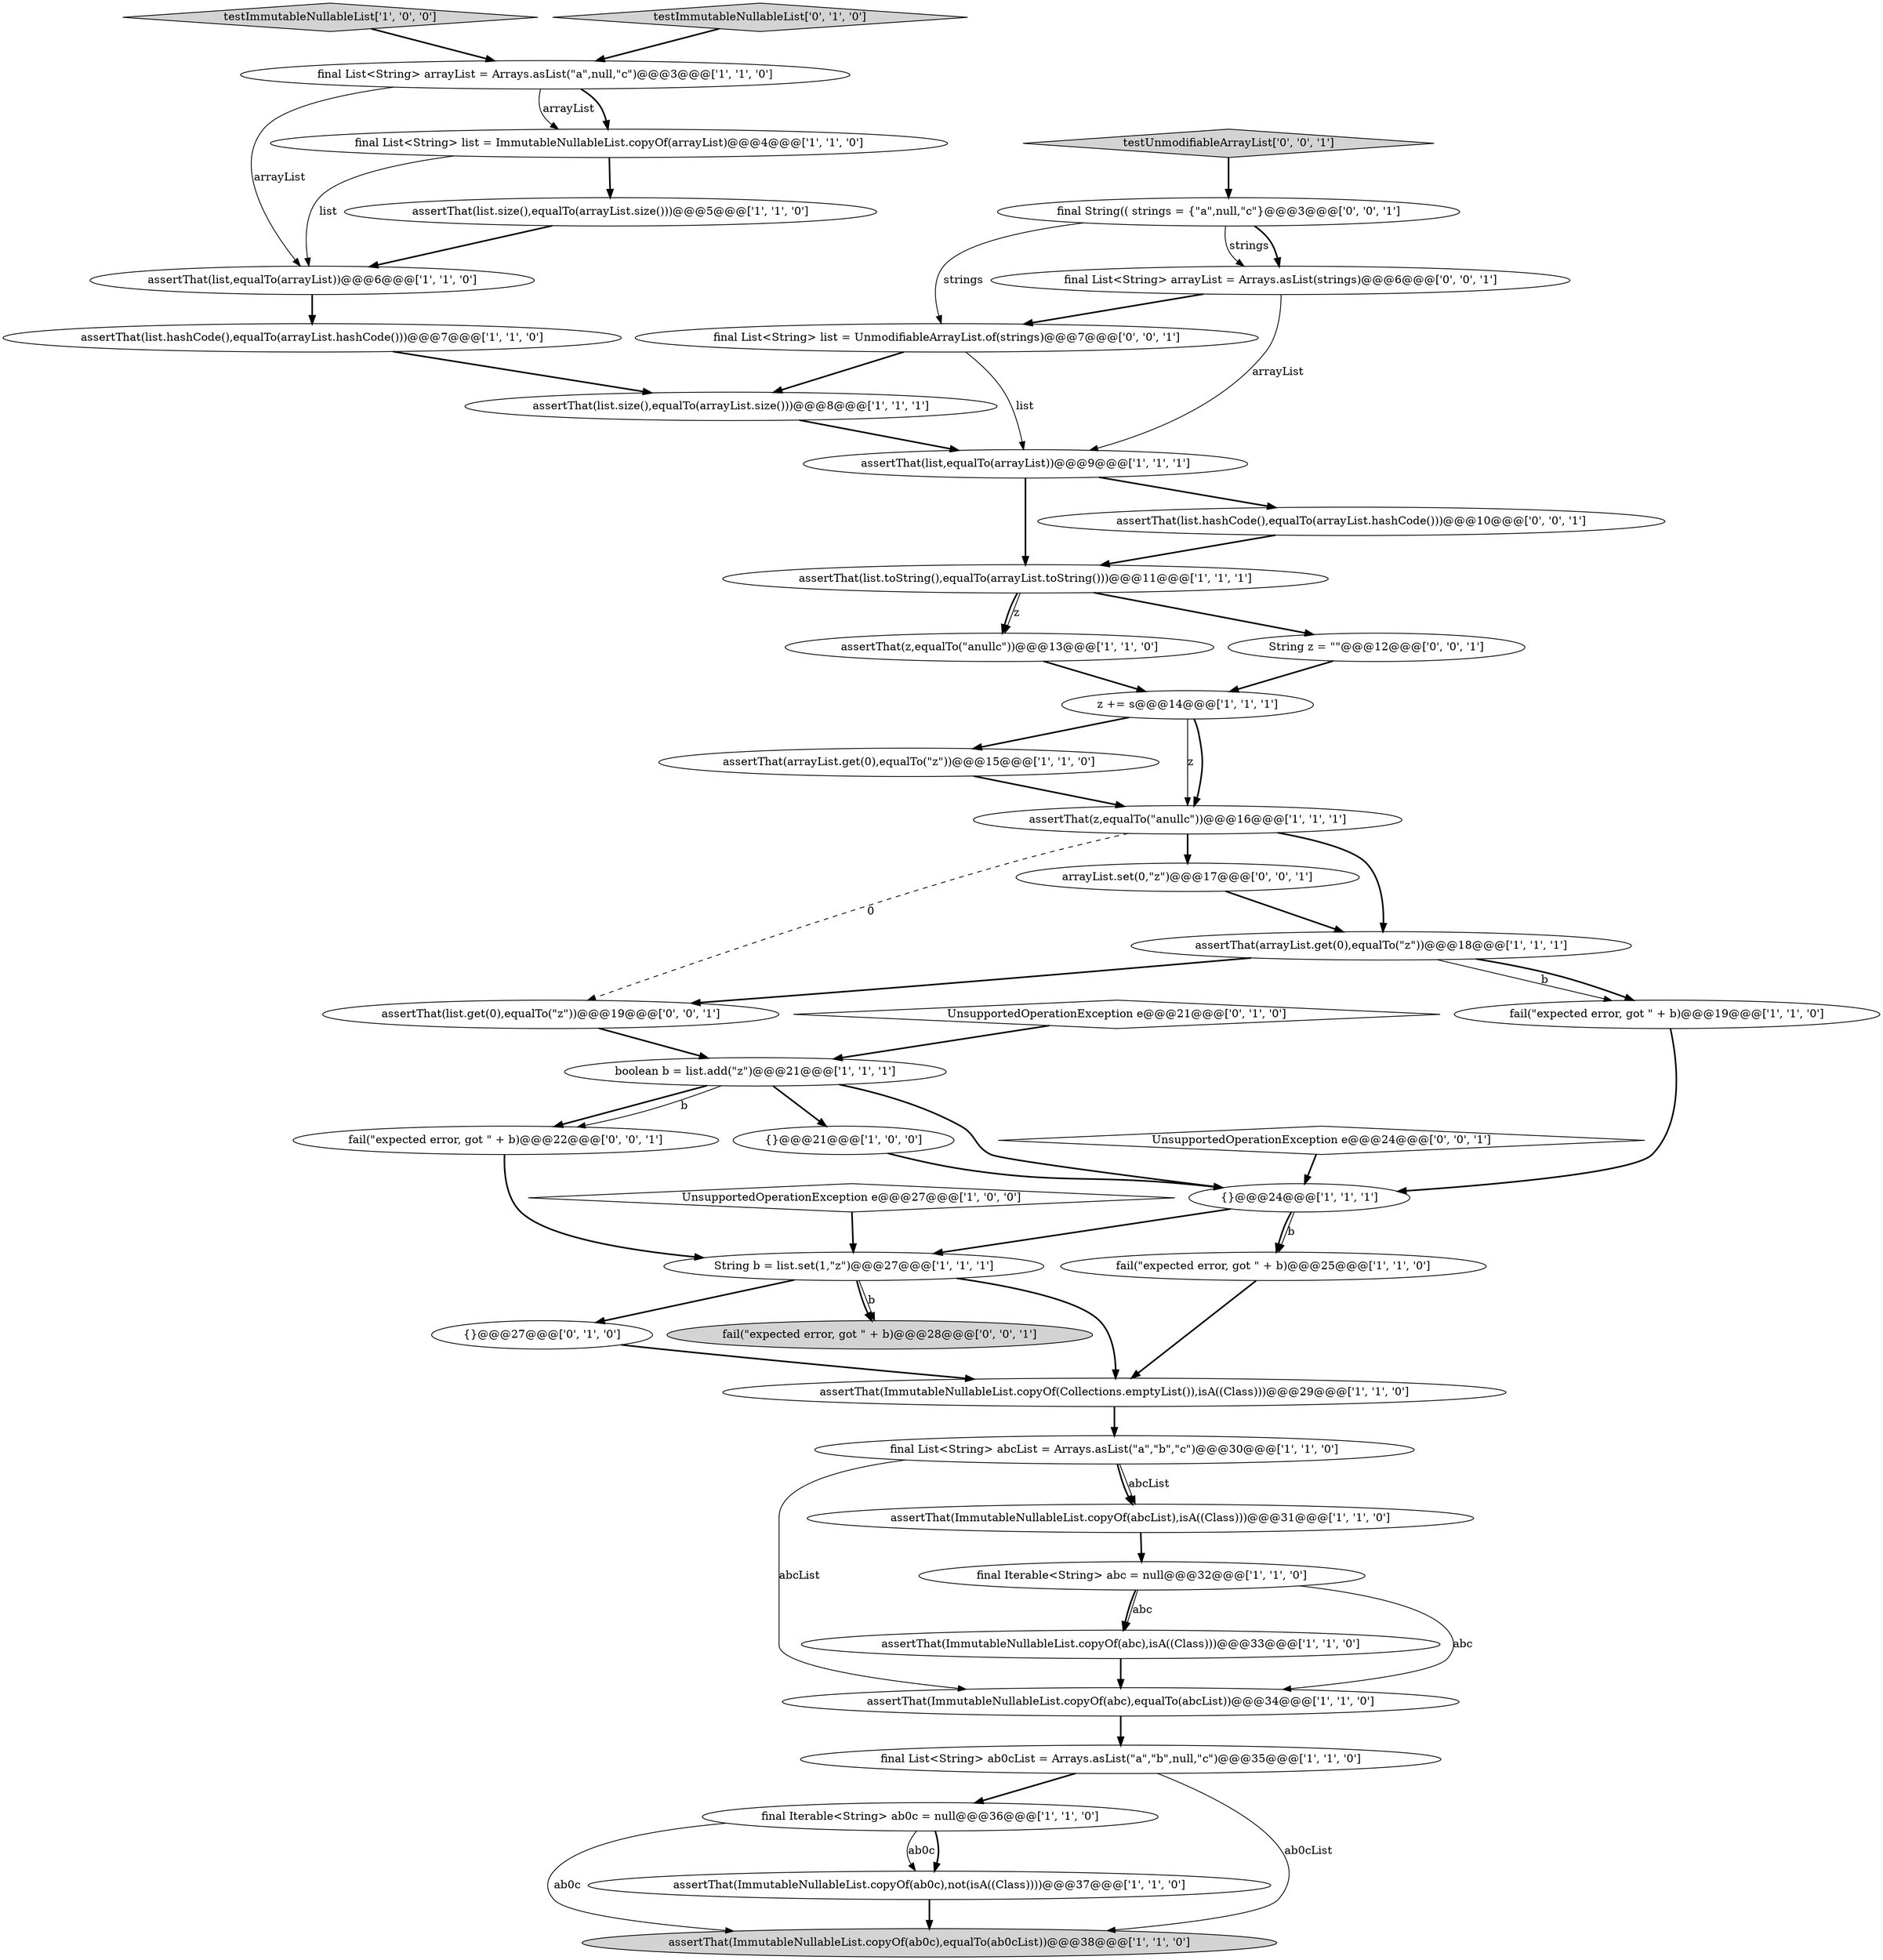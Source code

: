 digraph {
15 [style = filled, label = "testImmutableNullableList['1', '0', '0']", fillcolor = lightgray, shape = diamond image = "AAA0AAABBB1BBB"];
1 [style = filled, label = "{}@@@24@@@['1', '1', '1']", fillcolor = white, shape = ellipse image = "AAA0AAABBB1BBB"];
11 [style = filled, label = "assertThat(z,equalTo(\"anullc\"))@@@13@@@['1', '1', '0']", fillcolor = white, shape = ellipse image = "AAA0AAABBB1BBB"];
4 [style = filled, label = "final Iterable<String> ab0c = null@@@36@@@['1', '1', '0']", fillcolor = white, shape = ellipse image = "AAA0AAABBB1BBB"];
33 [style = filled, label = "{}@@@27@@@['0', '1', '0']", fillcolor = white, shape = ellipse image = "AAA0AAABBB2BBB"];
12 [style = filled, label = "z += s@@@14@@@['1', '1', '1']", fillcolor = white, shape = ellipse image = "AAA0AAABBB1BBB"];
36 [style = filled, label = "final List<String> arrayList = Arrays.asList(strings)@@@6@@@['0', '0', '1']", fillcolor = white, shape = ellipse image = "AAA0AAABBB3BBB"];
17 [style = filled, label = "assertThat(arrayList.get(0),equalTo(\"z\"))@@@18@@@['1', '1', '1']", fillcolor = white, shape = ellipse image = "AAA0AAABBB1BBB"];
19 [style = filled, label = "assertThat(list,equalTo(arrayList))@@@6@@@['1', '1', '0']", fillcolor = white, shape = ellipse image = "AAA0AAABBB1BBB"];
42 [style = filled, label = "String z = \"\"@@@12@@@['0', '0', '1']", fillcolor = white, shape = ellipse image = "AAA0AAABBB3BBB"];
34 [style = filled, label = "fail(\"expected error, got \" + b)@@@28@@@['0', '0', '1']", fillcolor = lightgray, shape = ellipse image = "AAA0AAABBB3BBB"];
2 [style = filled, label = "UnsupportedOperationException e@@@27@@@['1', '0', '0']", fillcolor = white, shape = diamond image = "AAA0AAABBB1BBB"];
40 [style = filled, label = "final List<String> list = UnmodifiableArrayList.of(strings)@@@7@@@['0', '0', '1']", fillcolor = white, shape = ellipse image = "AAA0AAABBB3BBB"];
18 [style = filled, label = "assertThat(ImmutableNullableList.copyOf(ab0c),not(isA((Class))))@@@37@@@['1', '1', '0']", fillcolor = white, shape = ellipse image = "AAA0AAABBB1BBB"];
10 [style = filled, label = "final List<String> arrayList = Arrays.asList(\"a\",null,\"c\")@@@3@@@['1', '1', '0']", fillcolor = white, shape = ellipse image = "AAA0AAABBB1BBB"];
6 [style = filled, label = "assertThat(list.toString(),equalTo(arrayList.toString()))@@@11@@@['1', '1', '1']", fillcolor = white, shape = ellipse image = "AAA0AAABBB1BBB"];
14 [style = filled, label = "assertThat(ImmutableNullableList.copyOf(Collections.emptyList()),isA((Class)))@@@29@@@['1', '1', '0']", fillcolor = white, shape = ellipse image = "AAA0AAABBB1BBB"];
0 [style = filled, label = "assertThat(list.size(),equalTo(arrayList.size()))@@@8@@@['1', '1', '1']", fillcolor = white, shape = ellipse image = "AAA0AAABBB1BBB"];
31 [style = filled, label = "UnsupportedOperationException e@@@21@@@['0', '1', '0']", fillcolor = white, shape = diamond image = "AAA0AAABBB2BBB"];
8 [style = filled, label = "assertThat(ImmutableNullableList.copyOf(abc),equalTo(abcList))@@@34@@@['1', '1', '0']", fillcolor = white, shape = ellipse image = "AAA0AAABBB1BBB"];
30 [style = filled, label = "fail(\"expected error, got \" + b)@@@25@@@['1', '1', '0']", fillcolor = white, shape = ellipse image = "AAA0AAABBB1BBB"];
41 [style = filled, label = "fail(\"expected error, got \" + b)@@@22@@@['0', '0', '1']", fillcolor = white, shape = ellipse image = "AAA0AAABBB3BBB"];
38 [style = filled, label = "UnsupportedOperationException e@@@24@@@['0', '0', '1']", fillcolor = white, shape = diamond image = "AAA0AAABBB3BBB"];
24 [style = filled, label = "final List<String> abcList = Arrays.asList(\"a\",\"b\",\"c\")@@@30@@@['1', '1', '0']", fillcolor = white, shape = ellipse image = "AAA0AAABBB1BBB"];
25 [style = filled, label = "assertThat(arrayList.get(0),equalTo(\"z\"))@@@15@@@['1', '1', '0']", fillcolor = white, shape = ellipse image = "AAA0AAABBB1BBB"];
9 [style = filled, label = "assertThat(ImmutableNullableList.copyOf(ab0c),equalTo(ab0cList))@@@38@@@['1', '1', '0']", fillcolor = lightgray, shape = ellipse image = "AAA0AAABBB1BBB"];
44 [style = filled, label = "assertThat(list.hashCode(),equalTo(arrayList.hashCode()))@@@10@@@['0', '0', '1']", fillcolor = white, shape = ellipse image = "AAA0AAABBB3BBB"];
16 [style = filled, label = "assertThat(ImmutableNullableList.copyOf(abc),isA((Class)))@@@33@@@['1', '1', '0']", fillcolor = white, shape = ellipse image = "AAA0AAABBB1BBB"];
28 [style = filled, label = "final Iterable<String> abc = null@@@32@@@['1', '1', '0']", fillcolor = white, shape = ellipse image = "AAA0AAABBB1BBB"];
39 [style = filled, label = "arrayList.set(0,\"z\")@@@17@@@['0', '0', '1']", fillcolor = white, shape = ellipse image = "AAA0AAABBB3BBB"];
29 [style = filled, label = "boolean b = list.add(\"z\")@@@21@@@['1', '1', '1']", fillcolor = white, shape = ellipse image = "AAA0AAABBB1BBB"];
21 [style = filled, label = "assertThat(list,equalTo(arrayList))@@@9@@@['1', '1', '1']", fillcolor = white, shape = ellipse image = "AAA0AAABBB1BBB"];
32 [style = filled, label = "testImmutableNullableList['0', '1', '0']", fillcolor = lightgray, shape = diamond image = "AAA0AAABBB2BBB"];
13 [style = filled, label = "final List<String> ab0cList = Arrays.asList(\"a\",\"b\",null,\"c\")@@@35@@@['1', '1', '0']", fillcolor = white, shape = ellipse image = "AAA0AAABBB1BBB"];
23 [style = filled, label = "assertThat(list.hashCode(),equalTo(arrayList.hashCode()))@@@7@@@['1', '1', '0']", fillcolor = white, shape = ellipse image = "AAA0AAABBB1BBB"];
22 [style = filled, label = "{}@@@21@@@['1', '0', '0']", fillcolor = white, shape = ellipse image = "AAA0AAABBB1BBB"];
3 [style = filled, label = "String b = list.set(1,\"z\")@@@27@@@['1', '1', '1']", fillcolor = white, shape = ellipse image = "AAA0AAABBB1BBB"];
37 [style = filled, label = "assertThat(list.get(0),equalTo(\"z\"))@@@19@@@['0', '0', '1']", fillcolor = white, shape = ellipse image = "AAA0AAABBB3BBB"];
26 [style = filled, label = "assertThat(list.size(),equalTo(arrayList.size()))@@@5@@@['1', '1', '0']", fillcolor = white, shape = ellipse image = "AAA0AAABBB1BBB"];
27 [style = filled, label = "final List<String> list = ImmutableNullableList.copyOf(arrayList)@@@4@@@['1', '1', '0']", fillcolor = white, shape = ellipse image = "AAA0AAABBB1BBB"];
35 [style = filled, label = "final String(( strings = {\"a\",null,\"c\"}@@@3@@@['0', '0', '1']", fillcolor = white, shape = ellipse image = "AAA0AAABBB3BBB"];
7 [style = filled, label = "assertThat(ImmutableNullableList.copyOf(abcList),isA((Class)))@@@31@@@['1', '1', '0']", fillcolor = white, shape = ellipse image = "AAA0AAABBB1BBB"];
20 [style = filled, label = "fail(\"expected error, got \" + b)@@@19@@@['1', '1', '0']", fillcolor = white, shape = ellipse image = "AAA0AAABBB1BBB"];
43 [style = filled, label = "testUnmodifiableArrayList['0', '0', '1']", fillcolor = lightgray, shape = diamond image = "AAA0AAABBB3BBB"];
5 [style = filled, label = "assertThat(z,equalTo(\"anullc\"))@@@16@@@['1', '1', '1']", fillcolor = white, shape = ellipse image = "AAA0AAABBB1BBB"];
1->30 [style = solid, label="b"];
14->24 [style = bold, label=""];
12->5 [style = solid, label="z"];
33->14 [style = bold, label=""];
15->10 [style = bold, label=""];
21->44 [style = bold, label=""];
36->40 [style = bold, label=""];
3->34 [style = solid, label="b"];
44->6 [style = bold, label=""];
13->9 [style = solid, label="ab0cList"];
12->5 [style = bold, label=""];
16->8 [style = bold, label=""];
21->6 [style = bold, label=""];
5->39 [style = bold, label=""];
10->27 [style = bold, label=""];
29->41 [style = bold, label=""];
2->3 [style = bold, label=""];
3->14 [style = bold, label=""];
41->3 [style = bold, label=""];
6->42 [style = bold, label=""];
40->0 [style = bold, label=""];
1->3 [style = bold, label=""];
37->29 [style = bold, label=""];
31->29 [style = bold, label=""];
11->12 [style = bold, label=""];
4->18 [style = bold, label=""];
0->21 [style = bold, label=""];
3->33 [style = bold, label=""];
42->12 [style = bold, label=""];
20->1 [style = bold, label=""];
5->37 [style = dashed, label="0"];
6->11 [style = solid, label="z"];
26->19 [style = bold, label=""];
29->41 [style = solid, label="b"];
5->17 [style = bold, label=""];
23->0 [style = bold, label=""];
1->30 [style = bold, label=""];
28->16 [style = bold, label=""];
32->10 [style = bold, label=""];
17->37 [style = bold, label=""];
38->1 [style = bold, label=""];
3->34 [style = bold, label=""];
17->20 [style = solid, label="b"];
28->16 [style = solid, label="abc"];
28->8 [style = solid, label="abc"];
7->28 [style = bold, label=""];
43->35 [style = bold, label=""];
36->21 [style = solid, label="arrayList"];
39->17 [style = bold, label=""];
12->25 [style = bold, label=""];
19->23 [style = bold, label=""];
6->11 [style = bold, label=""];
4->18 [style = solid, label="ab0c"];
18->9 [style = bold, label=""];
30->14 [style = bold, label=""];
24->8 [style = solid, label="abcList"];
25->5 [style = bold, label=""];
17->20 [style = bold, label=""];
35->36 [style = solid, label="strings"];
27->19 [style = solid, label="list"];
22->1 [style = bold, label=""];
40->21 [style = solid, label="list"];
29->22 [style = bold, label=""];
29->1 [style = bold, label=""];
35->36 [style = bold, label=""];
10->19 [style = solid, label="arrayList"];
24->7 [style = solid, label="abcList"];
24->7 [style = bold, label=""];
13->4 [style = bold, label=""];
10->27 [style = solid, label="arrayList"];
8->13 [style = bold, label=""];
4->9 [style = solid, label="ab0c"];
35->40 [style = solid, label="strings"];
27->26 [style = bold, label=""];
}
